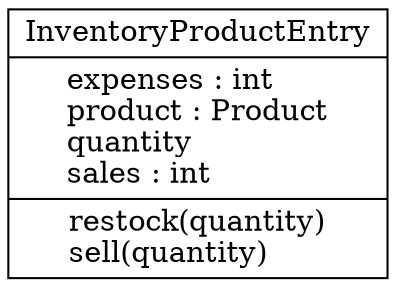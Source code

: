 digraph "classes" {
rankdir=BT
charset="utf-8"
"inventory_product_entry.InventoryProductEntry" [color="black", fontcolor="black", label=<{InventoryProductEntry|expenses : int<br ALIGN="LEFT"/>product : Product<br ALIGN="LEFT"/>quantity<br ALIGN="LEFT"/>sales : int<br ALIGN="LEFT"/>|restock(quantity)<br ALIGN="LEFT"/>sell(quantity)<br ALIGN="LEFT"/>}>, shape="record", style="solid"];
}
